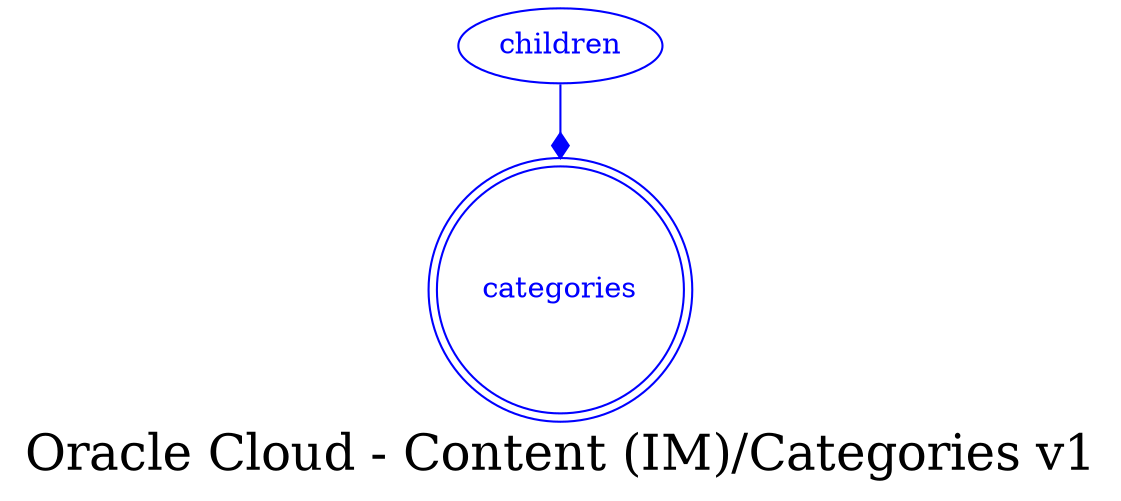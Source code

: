 digraph LexiconGraph {
graph[label="Oracle Cloud - Content (IM)/Categories v1", fontsize=24]
splines=true
"categories" [color=blue, fontcolor=blue, shape=doublecircle]
"children" -> "categories" [color=blue, fontcolor=blue, arrowhead=diamond, arrowtail=none]
"children" [color=blue, fontcolor=blue, shape=ellipse]
}
